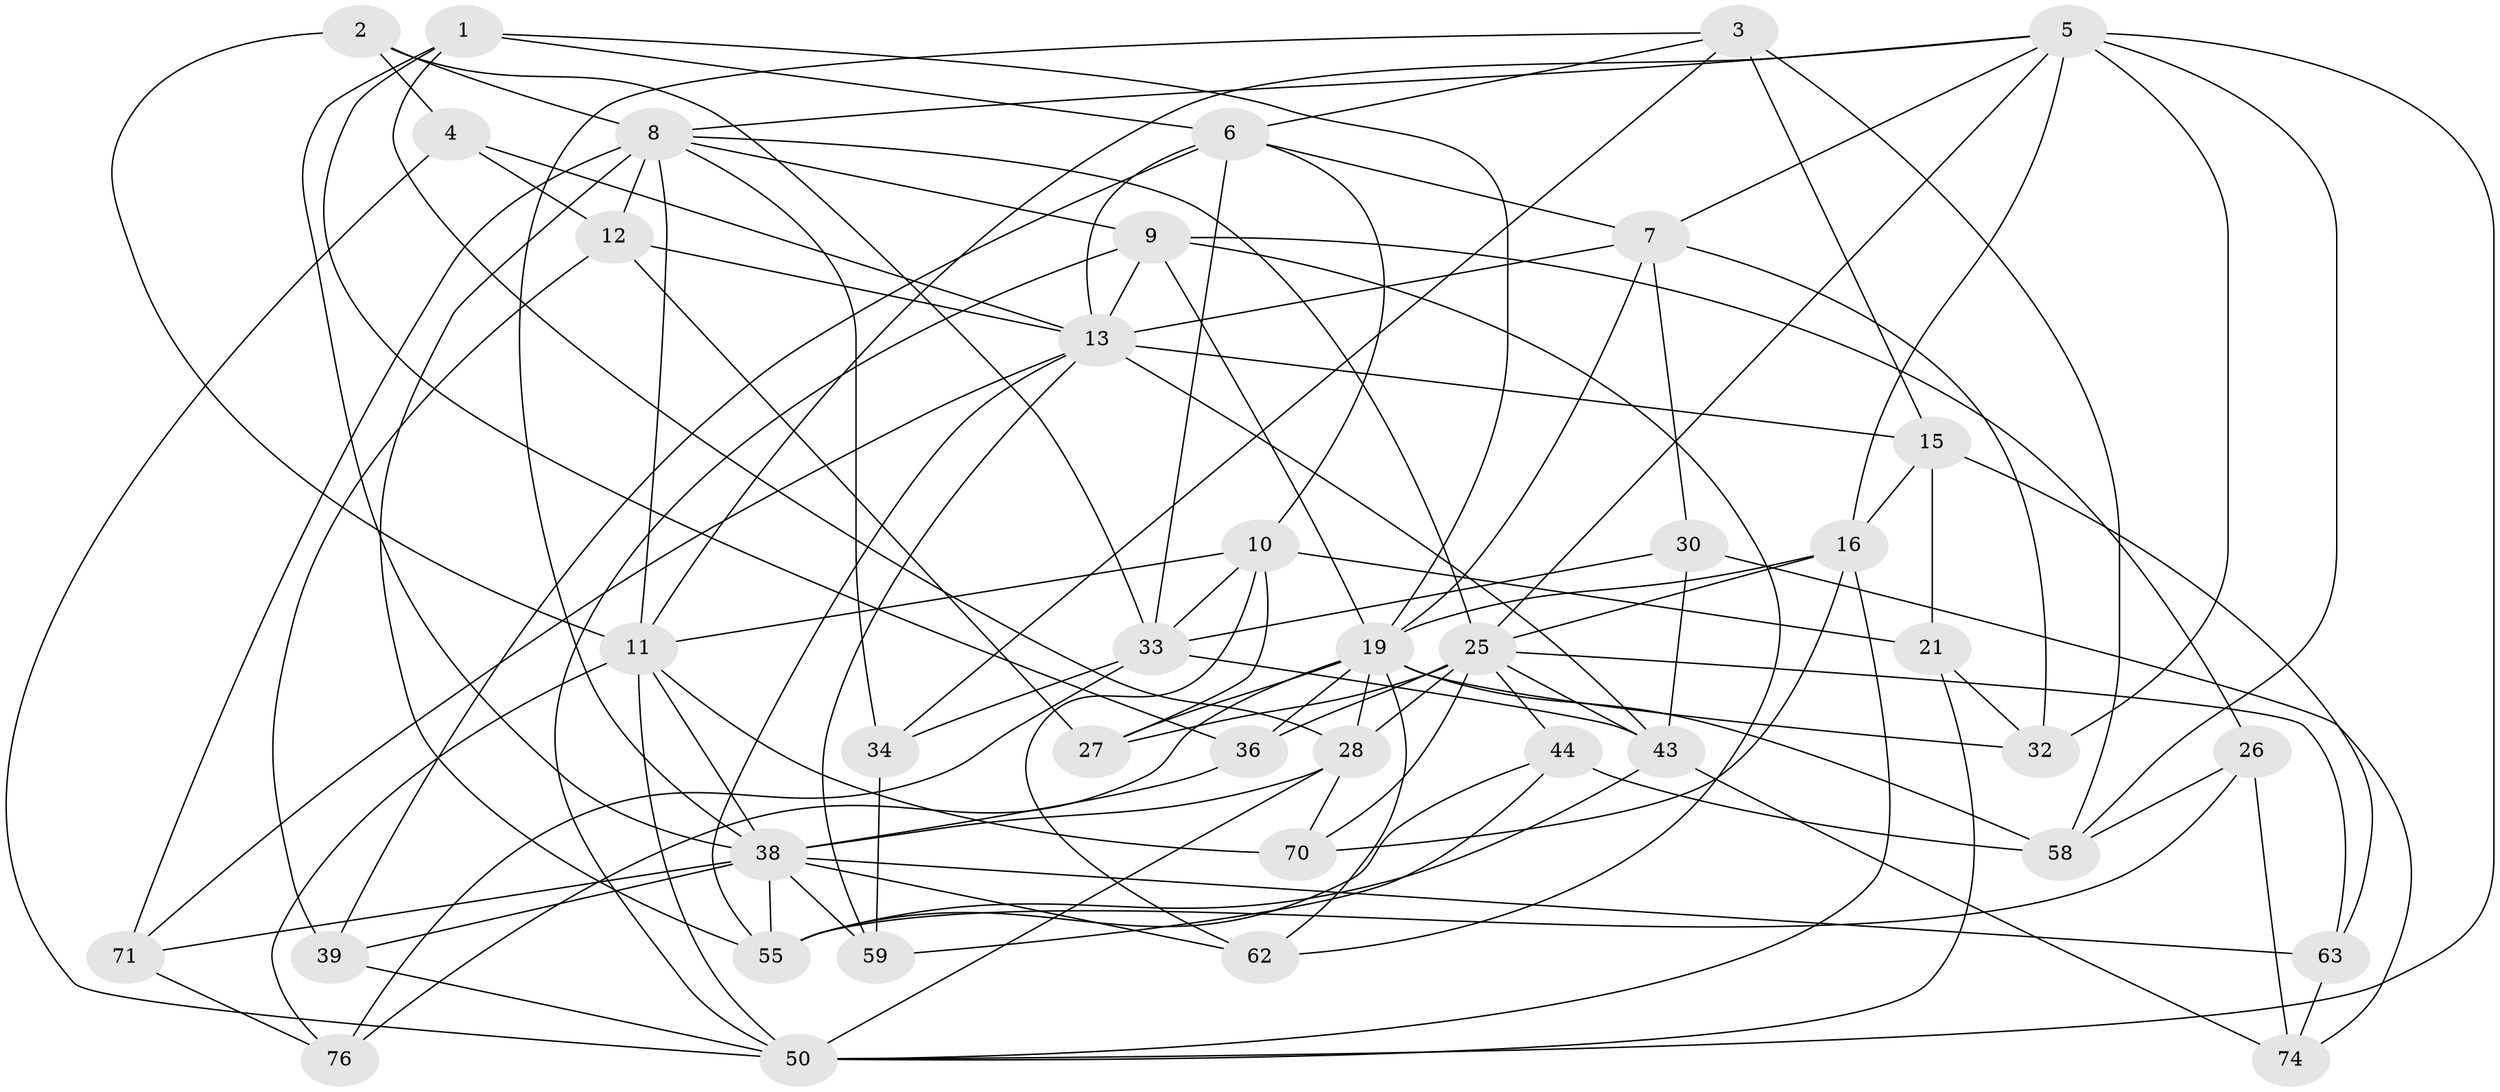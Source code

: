 // original degree distribution, {4: 1.0}
// Generated by graph-tools (version 1.1) at 2025/16/03/09/25 04:16:23]
// undirected, 40 vertices, 114 edges
graph export_dot {
graph [start="1"]
  node [color=gray90,style=filled];
  1 [super="+78"];
  2;
  3 [super="+24"];
  4;
  5 [super="+29+14"];
  6 [super="+17+79"];
  7 [super="+65"];
  8 [super="+20"];
  9 [super="+40"];
  10 [super="+48"];
  11 [super="+56+22"];
  12 [super="+35"];
  13 [super="+18+49"];
  15 [super="+57"];
  16 [super="+47"];
  19 [super="+68+42"];
  21;
  25 [super="+37+31"];
  26;
  27;
  28 [super="+73"];
  30;
  32;
  33 [super="+52"];
  34;
  36;
  38 [super="+75+64+53"];
  39;
  43 [super="+46"];
  44;
  50 [super="+51"];
  55 [super="+60"];
  58 [super="+61"];
  59;
  62;
  63;
  70;
  71;
  74;
  76;
  1 -- 19;
  1 -- 36;
  1 -- 28;
  1 -- 6;
  1 -- 38 [weight=2];
  2 -- 8;
  2 -- 4;
  2 -- 11;
  2 -- 33;
  3 -- 15 [weight=2];
  3 -- 34;
  3 -- 6;
  3 -- 58;
  3 -- 38;
  4 -- 12;
  4 -- 13;
  4 -- 50;
  5 -- 50;
  5 -- 7;
  5 -- 16;
  5 -- 32;
  5 -- 11;
  5 -- 25;
  5 -- 8;
  5 -- 58;
  6 -- 10;
  6 -- 33 [weight=2];
  6 -- 39;
  6 -- 13;
  6 -- 7;
  7 -- 32;
  7 -- 13;
  7 -- 19;
  7 -- 30;
  8 -- 34;
  8 -- 71;
  8 -- 55;
  8 -- 25;
  8 -- 9;
  8 -- 11;
  8 -- 12 [weight=2];
  9 -- 62;
  9 -- 26;
  9 -- 50;
  9 -- 19;
  9 -- 13;
  10 -- 62;
  10 -- 11;
  10 -- 33;
  10 -- 27;
  10 -- 21;
  11 -- 76;
  11 -- 70;
  11 -- 50;
  11 -- 38;
  12 -- 39;
  12 -- 27;
  12 -- 13;
  13 -- 59;
  13 -- 71;
  13 -- 43;
  13 -- 15;
  13 -- 55;
  15 -- 63;
  15 -- 16;
  15 -- 21;
  16 -- 25;
  16 -- 70;
  16 -- 19;
  16 -- 50;
  19 -- 62;
  19 -- 32;
  19 -- 36;
  19 -- 58 [weight=2];
  19 -- 27;
  19 -- 76;
  19 -- 28;
  21 -- 32;
  21 -- 50;
  25 -- 27;
  25 -- 28;
  25 -- 44;
  25 -- 36;
  25 -- 70;
  25 -- 43;
  25 -- 63;
  26 -- 74;
  26 -- 55;
  26 -- 58;
  28 -- 50;
  28 -- 70;
  28 -- 38;
  30 -- 74;
  30 -- 43;
  30 -- 33;
  33 -- 76;
  33 -- 34;
  33 -- 43;
  34 -- 59;
  36 -- 38;
  38 -- 63;
  38 -- 71;
  38 -- 39;
  38 -- 55;
  38 -- 59;
  38 -- 62;
  39 -- 50;
  43 -- 74;
  43 -- 55;
  44 -- 58;
  44 -- 59;
  44 -- 55;
  63 -- 74;
  71 -- 76;
}

